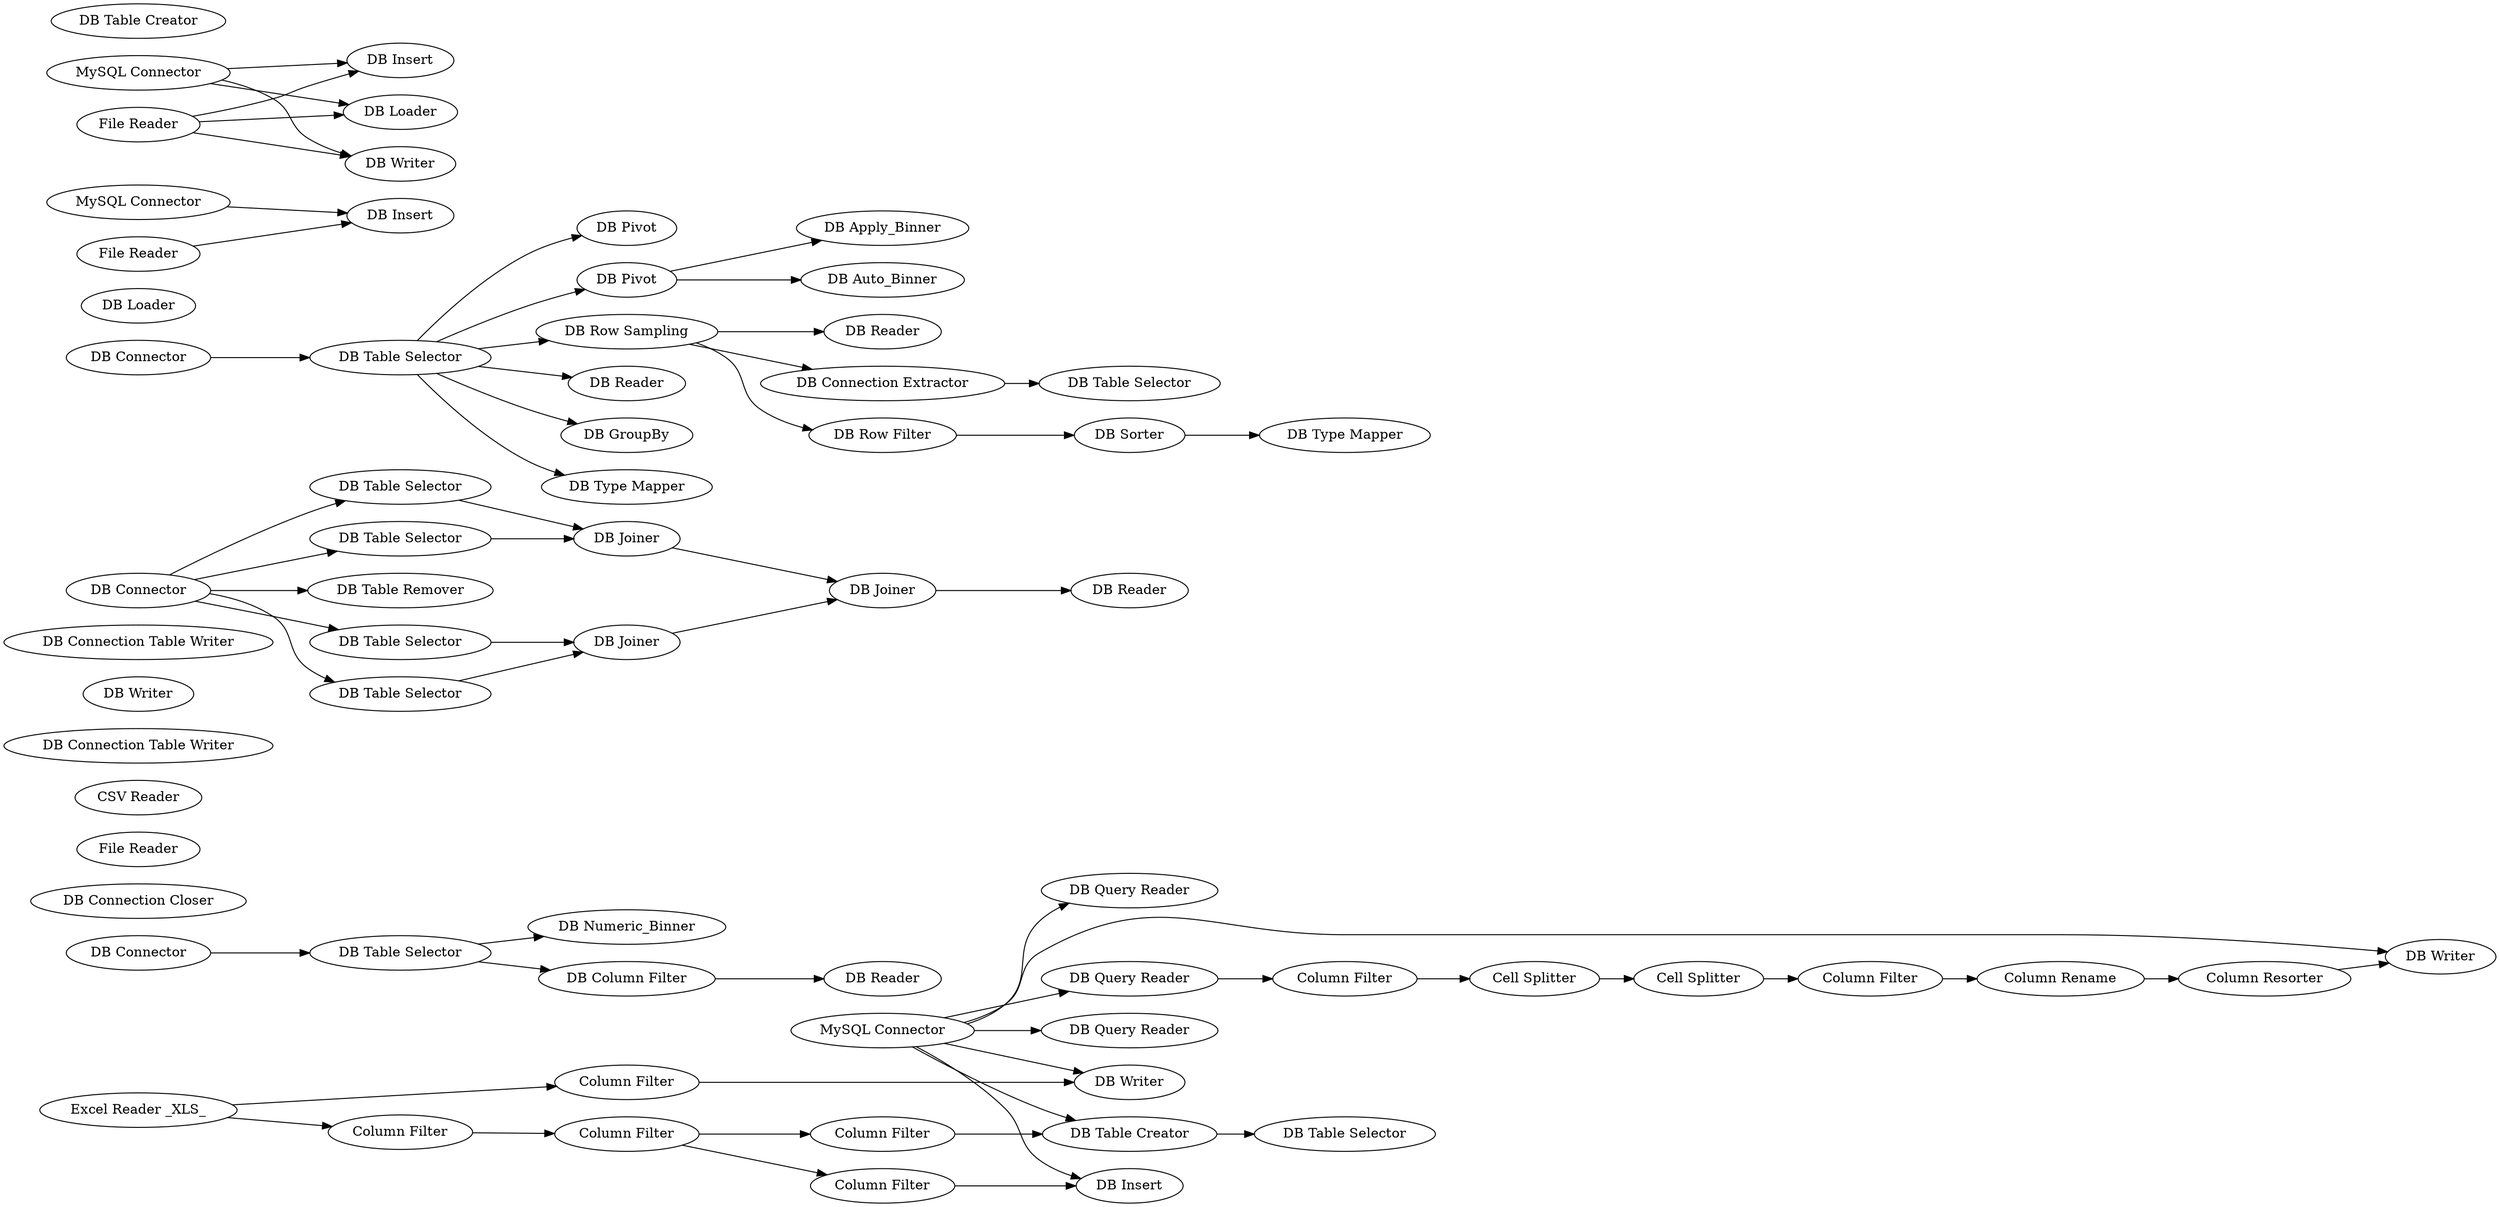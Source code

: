 digraph {
	5 [label="DB Query Reader"]
	6 [label="DB Writer"]
	8 [label="DB Numeric_Binner"]
	13 [label="MySQL Connector"]
	15 [label="DB Query Reader"]
	16 [label="DB Connection Closer"]
	18 [label="Column Filter"]
	19 [label="Excel Reader _XLS_"]
	20 [label="Column Filter"]
	22 [label="Column Resorter"]
	23 [label="Cell Splitter"]
	24 [label="Cell Splitter"]
	25 [label="Column Filter"]
	26 [label="Column Rename"]
	27 [label="DB Query Reader"]
	28 [label="DB Writer"]
	29 [label="Column Filter"]
	30 [label="Column Filter"]
	32 [label="File Reader"]
	33 [label="CSV Reader"]
	34 [label="Column Filter"]
	35 [label="DB Connection Table Writer"]
	36 [label="DB Connector"]
	37 [label="DB Table Selector"]
	38 [label="DB Reader"]
	39 [label="DB Column Filter"]
	41 [label="DB Writer"]
	42 [label="DB Connection Table Writer"]
	44 [label="DB Table Creator"]
	45 [label="DB Table Selector"]
	46 [label="Column Filter"]
	49 [label="DB Insert"]
	50 [label="DB Connector"]
	51 [label="DB Table Selector"]
	52 [label="DB Joiner"]
	53 [label="DB Table Selector"]
	55 [label="DB Table Remover"]
	56 [label="DB Table Selector"]
	57 [label="DB Table Selector"]
	58 [label="DB Joiner"]
	59 [label="DB Joiner"]
	60 [label="DB Reader"]
	61 [label="DB Connector"]
	62 [label="DB Table Selector"]
	63 [label="DB Pivot"]
	64 [label="DB Pivot"]
	65 [label="DB Row Sampling"]
	66 [label="DB Reader"]
	286 [label="DB Reader"]
	288 [label="DB Connection Extractor"]
	289 [label="DB Table Selector"]
	290 [label="DB Apply_Binner"]
	291 [label="DB Auto_Binner"]
	292 [label="DB GroupBy"]
	293 [label="DB Row Filter"]
	294 [label="DB Sorter"]
	295 [label="DB Loader"]
	297 [label="DB Type Mapper"]
	298 [label="MySQL Connector"]
	299 [label="DB Insert"]
	300 [label="File Reader"]
	301 [label="DB Insert"]
	302 [label="MySQL Connector"]
	303 [label="File Reader"]
	304 [label="DB Loader"]
	305 [label="DB Writer"]
	13653 [label="DB Table Creator"]
	13654 [label="DB Type Mapper"]
	5 -> 18
	13 -> 15
	13 -> 5
	13 -> 6
	13 -> 28
	13 -> 27
	13 -> 44
	13 -> 49
	18 -> 23
	19 -> 20
	19 -> 29
	20 -> 28
	22 -> 6
	23 -> 24
	24 -> 25
	25 -> 26
	26 -> 22
	29 -> 30
	30 -> 46
	30 -> 34
	34 -> 44
	36 -> 37
	37 -> 39
	37 -> 8
	39 -> 38
	44 -> 45
	46 -> 49
	50 -> 51
	50 -> 55
	50 -> 53
	50 -> 56
	50 -> 57
	51 -> 52
	52 -> 59
	53 -> 52
	56 -> 58
	57 -> 58
	58 -> 59
	59 -> 60
	61 -> 62
	62 -> 63
	62 -> 292
	62 -> 286
	62 -> 13654
	62 -> 64
	62 -> 65
	64 -> 290
	64 -> 291
	65 -> 66
	65 -> 288
	65 -> 293
	288 -> 289
	293 -> 294
	294 -> 297
	298 -> 299
	300 -> 299
	302 -> 301
	302 -> 304
	302 -> 305
	303 -> 301
	303 -> 305
	303 -> 304
	rankdir=LR
}
